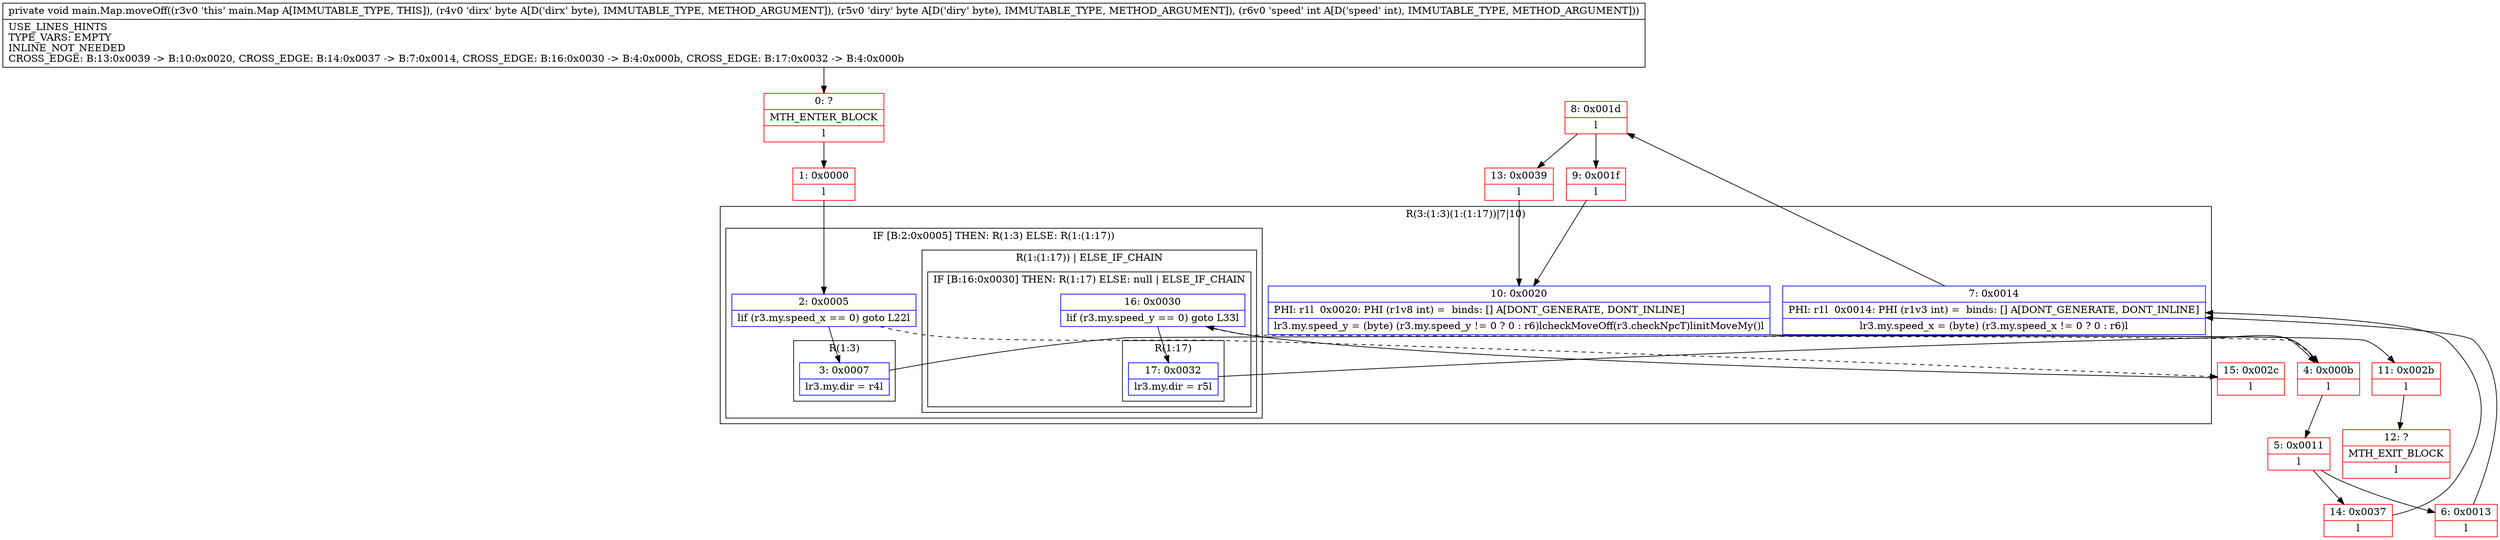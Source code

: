 digraph "CFG formain.Map.moveOff(BBI)V" {
subgraph cluster_Region_1411328338 {
label = "R(3:(1:3)(1:(1:17))|7|10)";
node [shape=record,color=blue];
subgraph cluster_IfRegion_1110145720 {
label = "IF [B:2:0x0005] THEN: R(1:3) ELSE: R(1:(1:17))";
node [shape=record,color=blue];
Node_2 [shape=record,label="{2\:\ 0x0005|lif (r3.my.speed_x == 0) goto L22l}"];
subgraph cluster_Region_1804351099 {
label = "R(1:3)";
node [shape=record,color=blue];
Node_3 [shape=record,label="{3\:\ 0x0007|lr3.my.dir = r4l}"];
}
subgraph cluster_Region_1414039720 {
label = "R(1:(1:17)) | ELSE_IF_CHAIN\l";
node [shape=record,color=blue];
subgraph cluster_IfRegion_2033217226 {
label = "IF [B:16:0x0030] THEN: R(1:17) ELSE: null | ELSE_IF_CHAIN\l";
node [shape=record,color=blue];
Node_16 [shape=record,label="{16\:\ 0x0030|lif (r3.my.speed_y == 0) goto L33l}"];
subgraph cluster_Region_1624712686 {
label = "R(1:17)";
node [shape=record,color=blue];
Node_17 [shape=record,label="{17\:\ 0x0032|lr3.my.dir = r5l}"];
}
}
}
}
Node_7 [shape=record,label="{7\:\ 0x0014|PHI: r1l  0x0014: PHI (r1v3 int) =  binds: [] A[DONT_GENERATE, DONT_INLINE]\l|lr3.my.speed_x = (byte) (r3.my.speed_x != 0 ? 0 : r6)l}"];
Node_10 [shape=record,label="{10\:\ 0x0020|PHI: r1l  0x0020: PHI (r1v8 int) =  binds: [] A[DONT_GENERATE, DONT_INLINE]\l|lr3.my.speed_y = (byte) (r3.my.speed_y != 0 ? 0 : r6)lcheckMoveOff(r3.checkNpcT)linitMoveMy()l}"];
}
Node_0 [shape=record,color=red,label="{0\:\ ?|MTH_ENTER_BLOCK\l|l}"];
Node_1 [shape=record,color=red,label="{1\:\ 0x0000|l}"];
Node_4 [shape=record,color=red,label="{4\:\ 0x000b|l}"];
Node_5 [shape=record,color=red,label="{5\:\ 0x0011|l}"];
Node_6 [shape=record,color=red,label="{6\:\ 0x0013|l}"];
Node_8 [shape=record,color=red,label="{8\:\ 0x001d|l}"];
Node_9 [shape=record,color=red,label="{9\:\ 0x001f|l}"];
Node_11 [shape=record,color=red,label="{11\:\ 0x002b|l}"];
Node_12 [shape=record,color=red,label="{12\:\ ?|MTH_EXIT_BLOCK\l|l}"];
Node_13 [shape=record,color=red,label="{13\:\ 0x0039|l}"];
Node_14 [shape=record,color=red,label="{14\:\ 0x0037|l}"];
Node_15 [shape=record,color=red,label="{15\:\ 0x002c|l}"];
MethodNode[shape=record,label="{private void main.Map.moveOff((r3v0 'this' main.Map A[IMMUTABLE_TYPE, THIS]), (r4v0 'dirx' byte A[D('dirx' byte), IMMUTABLE_TYPE, METHOD_ARGUMENT]), (r5v0 'diry' byte A[D('diry' byte), IMMUTABLE_TYPE, METHOD_ARGUMENT]), (r6v0 'speed' int A[D('speed' int), IMMUTABLE_TYPE, METHOD_ARGUMENT]))  | USE_LINES_HINTS\lTYPE_VARS: EMPTY\lINLINE_NOT_NEEDED\lCROSS_EDGE: B:13:0x0039 \-\> B:10:0x0020, CROSS_EDGE: B:14:0x0037 \-\> B:7:0x0014, CROSS_EDGE: B:16:0x0030 \-\> B:4:0x000b, CROSS_EDGE: B:17:0x0032 \-\> B:4:0x000b\l}"];
MethodNode -> Node_0;
Node_2 -> Node_3;
Node_2 -> Node_15[style=dashed];
Node_3 -> Node_4;
Node_16 -> Node_4[style=dashed];
Node_16 -> Node_17;
Node_17 -> Node_4;
Node_7 -> Node_8;
Node_10 -> Node_11;
Node_0 -> Node_1;
Node_1 -> Node_2;
Node_4 -> Node_5;
Node_5 -> Node_6;
Node_5 -> Node_14;
Node_6 -> Node_7;
Node_8 -> Node_9;
Node_8 -> Node_13;
Node_9 -> Node_10;
Node_11 -> Node_12;
Node_13 -> Node_10;
Node_14 -> Node_7;
Node_15 -> Node_16;
}

